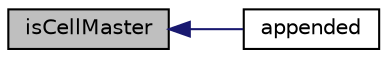 digraph "isCellMaster"
{
  bgcolor="transparent";
  edge [fontname="Helvetica",fontsize="10",labelfontname="Helvetica",labelfontsize="10"];
  node [fontname="Helvetica",fontsize="10",shape=record];
  rankdir="LR";
  Node1 [label="isCellMaster",height=0.2,width=0.4,color="black", fillcolor="grey75", style="filled", fontcolor="black"];
  Node1 -> Node2 [dir="back",color="midnightblue",fontsize="10",style="solid",fontname="Helvetica"];
  Node2 [label="appended",height=0.2,width=0.4,color="black",URL="$a01908.html#a57c0f5f9fe3582c2853432cd95b38cc5",tooltip="Is the cell appended with no master. "];
}
